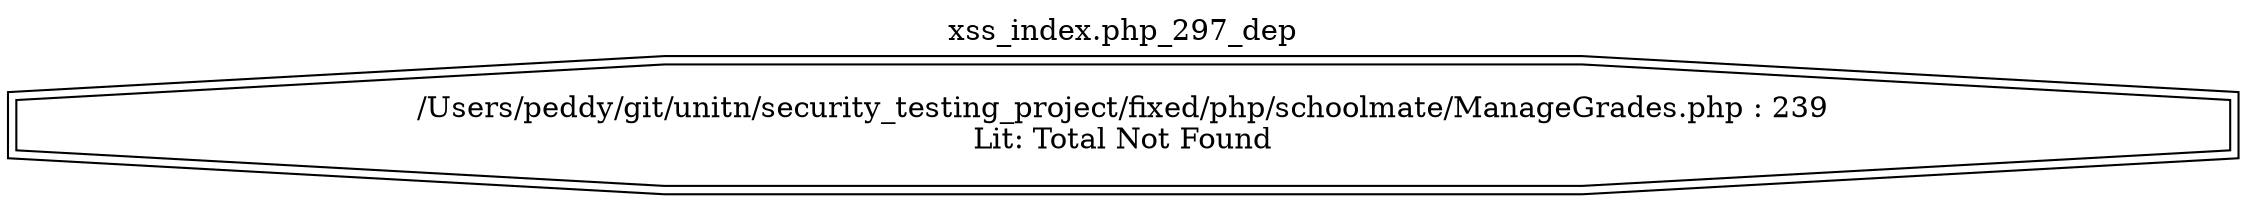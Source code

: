 digraph cfg {
  label="xss_index.php_297_dep";
  labelloc=t;
  n1 [shape=doubleoctagon, label="/Users/peddy/git/unitn/security_testing_project/fixed/php/schoolmate/ManageGrades.php : 239\nLit: Total Not Found\n"];
}
